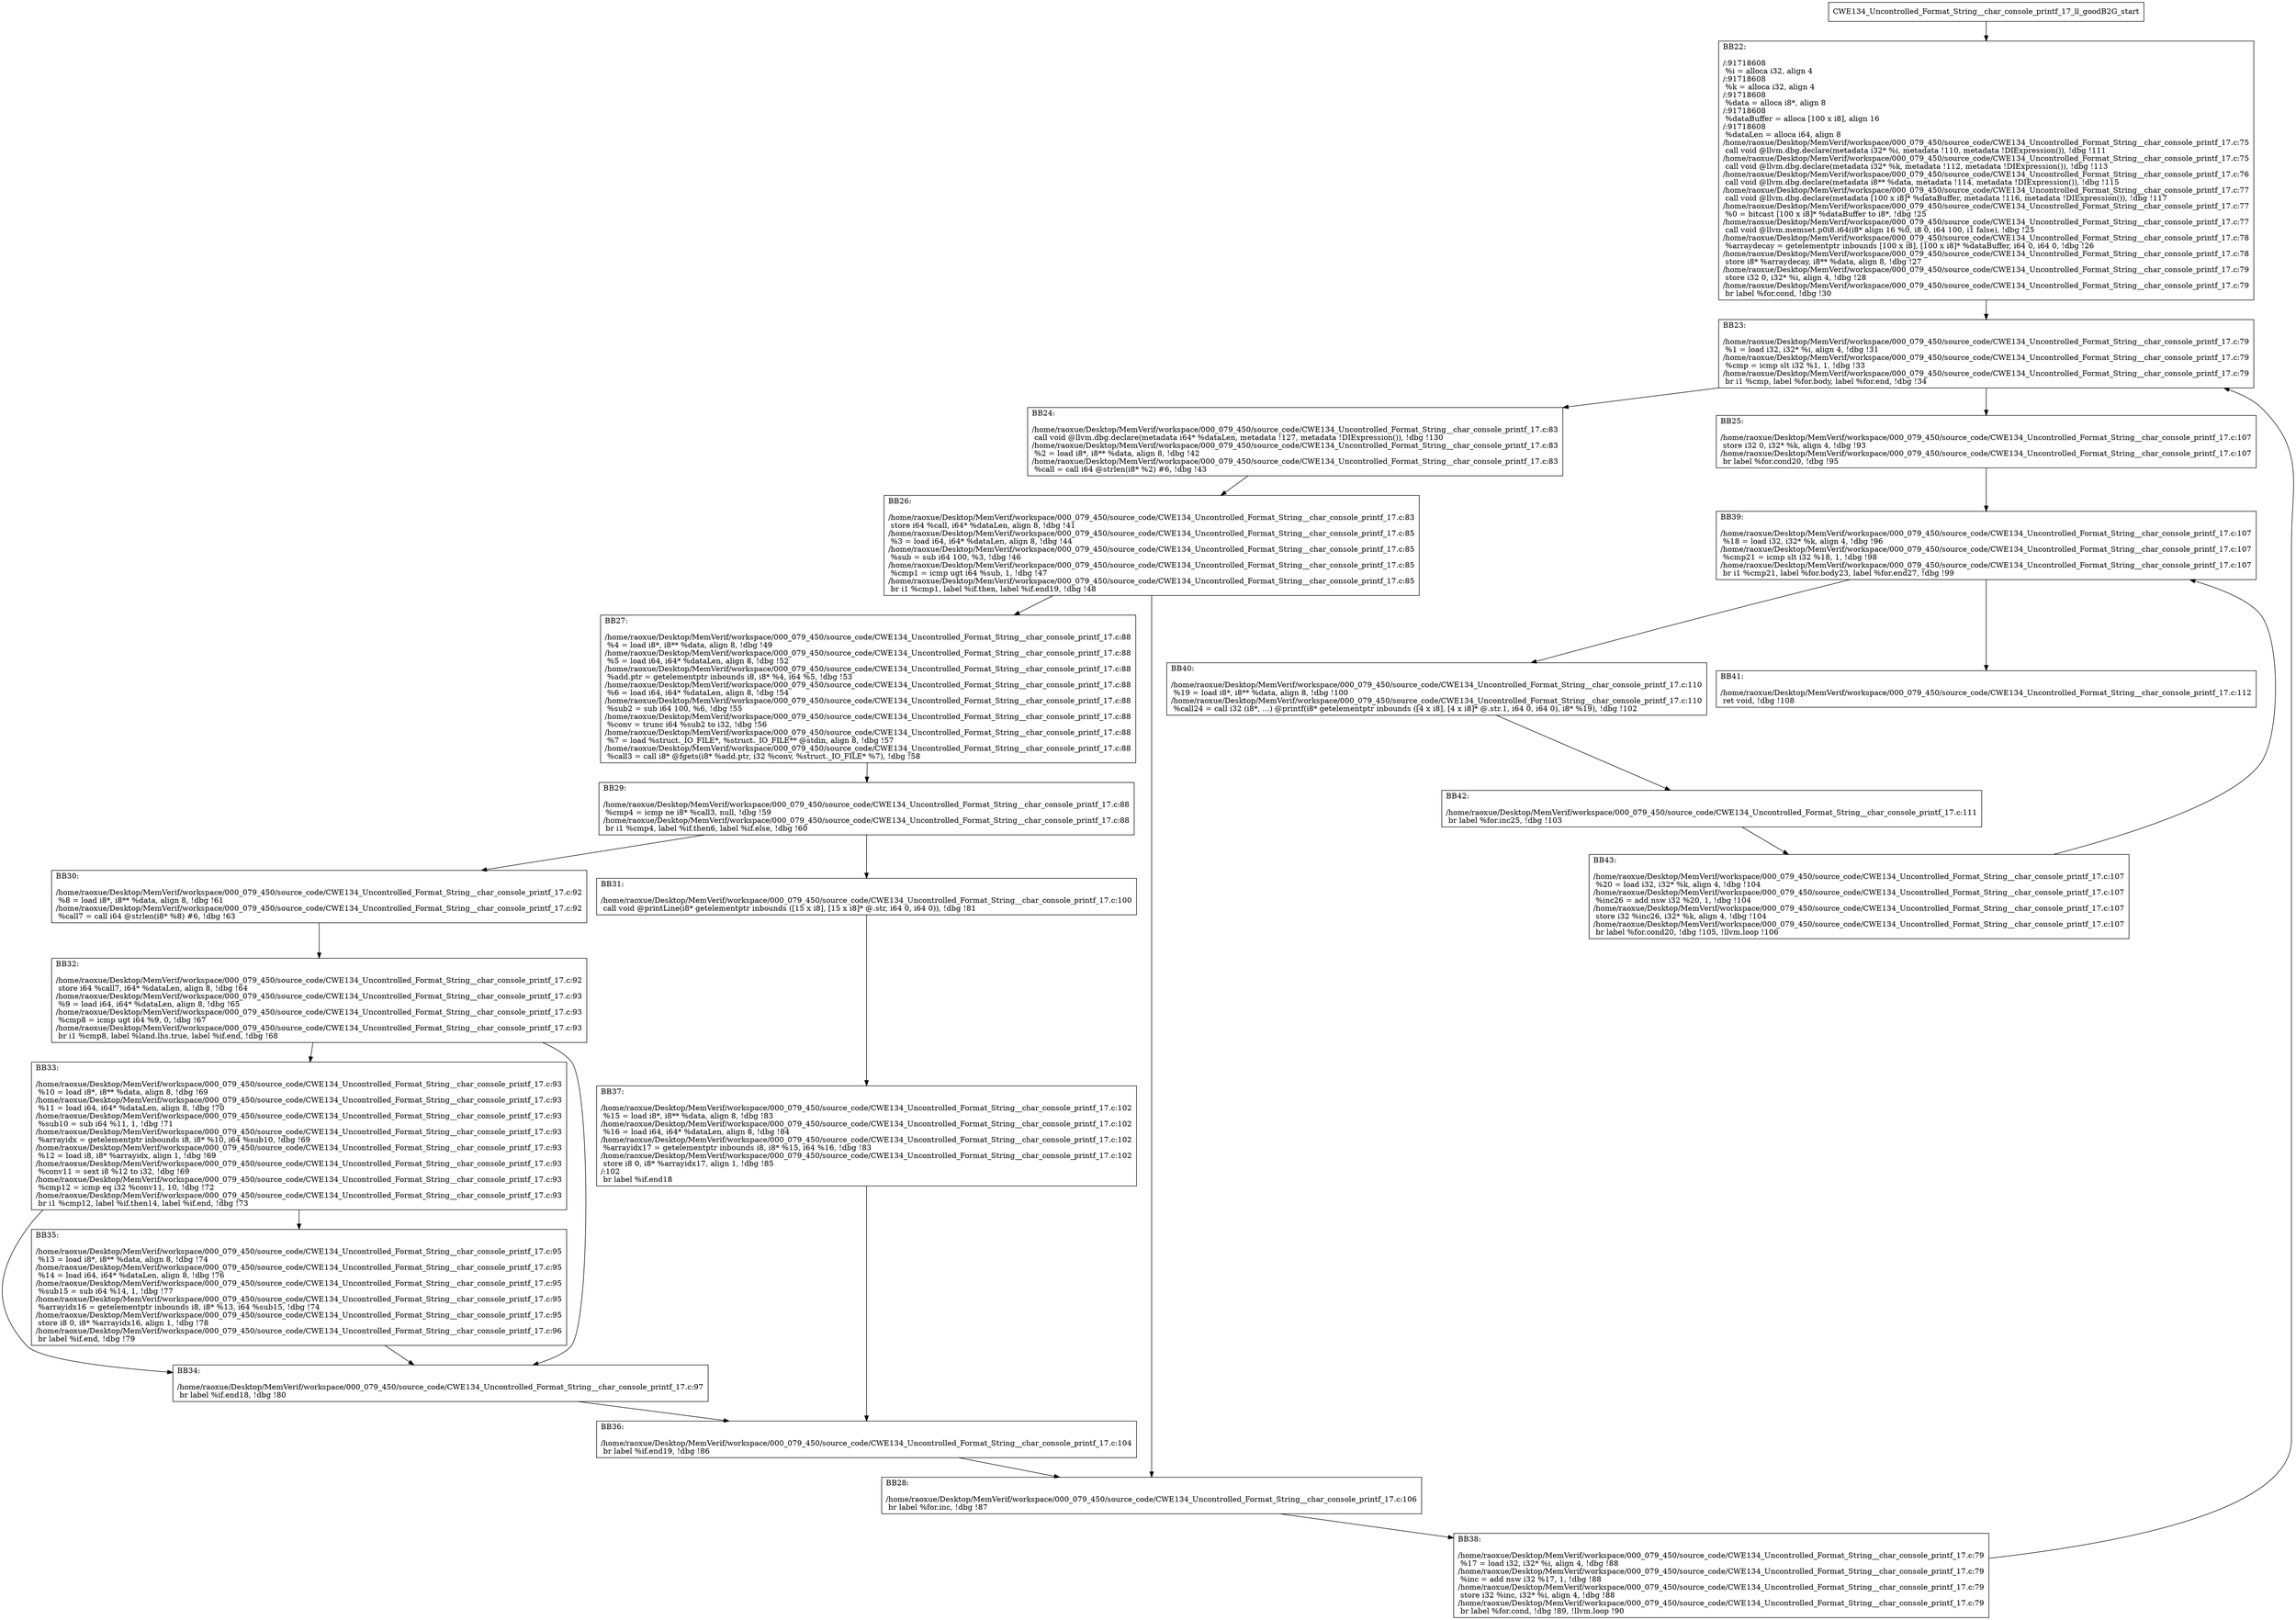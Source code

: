 digraph "CFG for'CWE134_Uncontrolled_Format_String__char_console_printf_17_ll_goodB2G' function" {
	BBCWE134_Uncontrolled_Format_String__char_console_printf_17_ll_goodB2G_start[shape=record,label="{CWE134_Uncontrolled_Format_String__char_console_printf_17_ll_goodB2G_start}"];
	BBCWE134_Uncontrolled_Format_String__char_console_printf_17_ll_goodB2G_start-> CWE134_Uncontrolled_Format_String__char_console_printf_17_ll_goodB2GBB22;
	CWE134_Uncontrolled_Format_String__char_console_printf_17_ll_goodB2GBB22 [shape=record, label="{BB22:\l\l/:91718608\l
  %i = alloca i32, align 4\l
/:91718608\l
  %k = alloca i32, align 4\l
/:91718608\l
  %data = alloca i8*, align 8\l
/:91718608\l
  %dataBuffer = alloca [100 x i8], align 16\l
/:91718608\l
  %dataLen = alloca i64, align 8\l
/home/raoxue/Desktop/MemVerif/workspace/000_079_450/source_code/CWE134_Uncontrolled_Format_String__char_console_printf_17.c:75\l
  call void @llvm.dbg.declare(metadata i32* %i, metadata !110, metadata !DIExpression()), !dbg !111\l
/home/raoxue/Desktop/MemVerif/workspace/000_079_450/source_code/CWE134_Uncontrolled_Format_String__char_console_printf_17.c:75\l
  call void @llvm.dbg.declare(metadata i32* %k, metadata !112, metadata !DIExpression()), !dbg !113\l
/home/raoxue/Desktop/MemVerif/workspace/000_079_450/source_code/CWE134_Uncontrolled_Format_String__char_console_printf_17.c:76\l
  call void @llvm.dbg.declare(metadata i8** %data, metadata !114, metadata !DIExpression()), !dbg !115\l
/home/raoxue/Desktop/MemVerif/workspace/000_079_450/source_code/CWE134_Uncontrolled_Format_String__char_console_printf_17.c:77\l
  call void @llvm.dbg.declare(metadata [100 x i8]* %dataBuffer, metadata !116, metadata !DIExpression()), !dbg !117\l
/home/raoxue/Desktop/MemVerif/workspace/000_079_450/source_code/CWE134_Uncontrolled_Format_String__char_console_printf_17.c:77\l
  %0 = bitcast [100 x i8]* %dataBuffer to i8*, !dbg !25\l
/home/raoxue/Desktop/MemVerif/workspace/000_079_450/source_code/CWE134_Uncontrolled_Format_String__char_console_printf_17.c:77\l
  call void @llvm.memset.p0i8.i64(i8* align 16 %0, i8 0, i64 100, i1 false), !dbg !25\l
/home/raoxue/Desktop/MemVerif/workspace/000_079_450/source_code/CWE134_Uncontrolled_Format_String__char_console_printf_17.c:78\l
  %arraydecay = getelementptr inbounds [100 x i8], [100 x i8]* %dataBuffer, i64 0, i64 0, !dbg !26\l
/home/raoxue/Desktop/MemVerif/workspace/000_079_450/source_code/CWE134_Uncontrolled_Format_String__char_console_printf_17.c:78\l
  store i8* %arraydecay, i8** %data, align 8, !dbg !27\l
/home/raoxue/Desktop/MemVerif/workspace/000_079_450/source_code/CWE134_Uncontrolled_Format_String__char_console_printf_17.c:79\l
  store i32 0, i32* %i, align 4, !dbg !28\l
/home/raoxue/Desktop/MemVerif/workspace/000_079_450/source_code/CWE134_Uncontrolled_Format_String__char_console_printf_17.c:79\l
  br label %for.cond, !dbg !30\l
}"];
	CWE134_Uncontrolled_Format_String__char_console_printf_17_ll_goodB2GBB22-> CWE134_Uncontrolled_Format_String__char_console_printf_17_ll_goodB2GBB23;
	CWE134_Uncontrolled_Format_String__char_console_printf_17_ll_goodB2GBB23 [shape=record, label="{BB23:\l\l/home/raoxue/Desktop/MemVerif/workspace/000_079_450/source_code/CWE134_Uncontrolled_Format_String__char_console_printf_17.c:79\l
  %1 = load i32, i32* %i, align 4, !dbg !31\l
/home/raoxue/Desktop/MemVerif/workspace/000_079_450/source_code/CWE134_Uncontrolled_Format_String__char_console_printf_17.c:79\l
  %cmp = icmp slt i32 %1, 1, !dbg !33\l
/home/raoxue/Desktop/MemVerif/workspace/000_079_450/source_code/CWE134_Uncontrolled_Format_String__char_console_printf_17.c:79\l
  br i1 %cmp, label %for.body, label %for.end, !dbg !34\l
}"];
	CWE134_Uncontrolled_Format_String__char_console_printf_17_ll_goodB2GBB23-> CWE134_Uncontrolled_Format_String__char_console_printf_17_ll_goodB2GBB24;
	CWE134_Uncontrolled_Format_String__char_console_printf_17_ll_goodB2GBB23-> CWE134_Uncontrolled_Format_String__char_console_printf_17_ll_goodB2GBB25;
	CWE134_Uncontrolled_Format_String__char_console_printf_17_ll_goodB2GBB24 [shape=record, label="{BB24:\l\l/home/raoxue/Desktop/MemVerif/workspace/000_079_450/source_code/CWE134_Uncontrolled_Format_String__char_console_printf_17.c:83\l
  call void @llvm.dbg.declare(metadata i64* %dataLen, metadata !127, metadata !DIExpression()), !dbg !130\l
/home/raoxue/Desktop/MemVerif/workspace/000_079_450/source_code/CWE134_Uncontrolled_Format_String__char_console_printf_17.c:83\l
  %2 = load i8*, i8** %data, align 8, !dbg !42\l
/home/raoxue/Desktop/MemVerif/workspace/000_079_450/source_code/CWE134_Uncontrolled_Format_String__char_console_printf_17.c:83\l
  %call = call i64 @strlen(i8* %2) #6, !dbg !43\l
}"];
	CWE134_Uncontrolled_Format_String__char_console_printf_17_ll_goodB2GBB24-> CWE134_Uncontrolled_Format_String__char_console_printf_17_ll_goodB2GBB26;
	CWE134_Uncontrolled_Format_String__char_console_printf_17_ll_goodB2GBB26 [shape=record, label="{BB26:\l\l/home/raoxue/Desktop/MemVerif/workspace/000_079_450/source_code/CWE134_Uncontrolled_Format_String__char_console_printf_17.c:83\l
  store i64 %call, i64* %dataLen, align 8, !dbg !41\l
/home/raoxue/Desktop/MemVerif/workspace/000_079_450/source_code/CWE134_Uncontrolled_Format_String__char_console_printf_17.c:85\l
  %3 = load i64, i64* %dataLen, align 8, !dbg !44\l
/home/raoxue/Desktop/MemVerif/workspace/000_079_450/source_code/CWE134_Uncontrolled_Format_String__char_console_printf_17.c:85\l
  %sub = sub i64 100, %3, !dbg !46\l
/home/raoxue/Desktop/MemVerif/workspace/000_079_450/source_code/CWE134_Uncontrolled_Format_String__char_console_printf_17.c:85\l
  %cmp1 = icmp ugt i64 %sub, 1, !dbg !47\l
/home/raoxue/Desktop/MemVerif/workspace/000_079_450/source_code/CWE134_Uncontrolled_Format_String__char_console_printf_17.c:85\l
  br i1 %cmp1, label %if.then, label %if.end19, !dbg !48\l
}"];
	CWE134_Uncontrolled_Format_String__char_console_printf_17_ll_goodB2GBB26-> CWE134_Uncontrolled_Format_String__char_console_printf_17_ll_goodB2GBB27;
	CWE134_Uncontrolled_Format_String__char_console_printf_17_ll_goodB2GBB26-> CWE134_Uncontrolled_Format_String__char_console_printf_17_ll_goodB2GBB28;
	CWE134_Uncontrolled_Format_String__char_console_printf_17_ll_goodB2GBB27 [shape=record, label="{BB27:\l\l/home/raoxue/Desktop/MemVerif/workspace/000_079_450/source_code/CWE134_Uncontrolled_Format_String__char_console_printf_17.c:88\l
  %4 = load i8*, i8** %data, align 8, !dbg !49\l
/home/raoxue/Desktop/MemVerif/workspace/000_079_450/source_code/CWE134_Uncontrolled_Format_String__char_console_printf_17.c:88\l
  %5 = load i64, i64* %dataLen, align 8, !dbg !52\l
/home/raoxue/Desktop/MemVerif/workspace/000_079_450/source_code/CWE134_Uncontrolled_Format_String__char_console_printf_17.c:88\l
  %add.ptr = getelementptr inbounds i8, i8* %4, i64 %5, !dbg !53\l
/home/raoxue/Desktop/MemVerif/workspace/000_079_450/source_code/CWE134_Uncontrolled_Format_String__char_console_printf_17.c:88\l
  %6 = load i64, i64* %dataLen, align 8, !dbg !54\l
/home/raoxue/Desktop/MemVerif/workspace/000_079_450/source_code/CWE134_Uncontrolled_Format_String__char_console_printf_17.c:88\l
  %sub2 = sub i64 100, %6, !dbg !55\l
/home/raoxue/Desktop/MemVerif/workspace/000_079_450/source_code/CWE134_Uncontrolled_Format_String__char_console_printf_17.c:88\l
  %conv = trunc i64 %sub2 to i32, !dbg !56\l
/home/raoxue/Desktop/MemVerif/workspace/000_079_450/source_code/CWE134_Uncontrolled_Format_String__char_console_printf_17.c:88\l
  %7 = load %struct._IO_FILE*, %struct._IO_FILE** @stdin, align 8, !dbg !57\l
/home/raoxue/Desktop/MemVerif/workspace/000_079_450/source_code/CWE134_Uncontrolled_Format_String__char_console_printf_17.c:88\l
  %call3 = call i8* @fgets(i8* %add.ptr, i32 %conv, %struct._IO_FILE* %7), !dbg !58\l
}"];
	CWE134_Uncontrolled_Format_String__char_console_printf_17_ll_goodB2GBB27-> CWE134_Uncontrolled_Format_String__char_console_printf_17_ll_goodB2GBB29;
	CWE134_Uncontrolled_Format_String__char_console_printf_17_ll_goodB2GBB29 [shape=record, label="{BB29:\l\l/home/raoxue/Desktop/MemVerif/workspace/000_079_450/source_code/CWE134_Uncontrolled_Format_String__char_console_printf_17.c:88\l
  %cmp4 = icmp ne i8* %call3, null, !dbg !59\l
/home/raoxue/Desktop/MemVerif/workspace/000_079_450/source_code/CWE134_Uncontrolled_Format_String__char_console_printf_17.c:88\l
  br i1 %cmp4, label %if.then6, label %if.else, !dbg !60\l
}"];
	CWE134_Uncontrolled_Format_String__char_console_printf_17_ll_goodB2GBB29-> CWE134_Uncontrolled_Format_String__char_console_printf_17_ll_goodB2GBB30;
	CWE134_Uncontrolled_Format_String__char_console_printf_17_ll_goodB2GBB29-> CWE134_Uncontrolled_Format_String__char_console_printf_17_ll_goodB2GBB31;
	CWE134_Uncontrolled_Format_String__char_console_printf_17_ll_goodB2GBB30 [shape=record, label="{BB30:\l\l/home/raoxue/Desktop/MemVerif/workspace/000_079_450/source_code/CWE134_Uncontrolled_Format_String__char_console_printf_17.c:92\l
  %8 = load i8*, i8** %data, align 8, !dbg !61\l
/home/raoxue/Desktop/MemVerif/workspace/000_079_450/source_code/CWE134_Uncontrolled_Format_String__char_console_printf_17.c:92\l
  %call7 = call i64 @strlen(i8* %8) #6, !dbg !63\l
}"];
	CWE134_Uncontrolled_Format_String__char_console_printf_17_ll_goodB2GBB30-> CWE134_Uncontrolled_Format_String__char_console_printf_17_ll_goodB2GBB32;
	CWE134_Uncontrolled_Format_String__char_console_printf_17_ll_goodB2GBB32 [shape=record, label="{BB32:\l\l/home/raoxue/Desktop/MemVerif/workspace/000_079_450/source_code/CWE134_Uncontrolled_Format_String__char_console_printf_17.c:92\l
  store i64 %call7, i64* %dataLen, align 8, !dbg !64\l
/home/raoxue/Desktop/MemVerif/workspace/000_079_450/source_code/CWE134_Uncontrolled_Format_String__char_console_printf_17.c:93\l
  %9 = load i64, i64* %dataLen, align 8, !dbg !65\l
/home/raoxue/Desktop/MemVerif/workspace/000_079_450/source_code/CWE134_Uncontrolled_Format_String__char_console_printf_17.c:93\l
  %cmp8 = icmp ugt i64 %9, 0, !dbg !67\l
/home/raoxue/Desktop/MemVerif/workspace/000_079_450/source_code/CWE134_Uncontrolled_Format_String__char_console_printf_17.c:93\l
  br i1 %cmp8, label %land.lhs.true, label %if.end, !dbg !68\l
}"];
	CWE134_Uncontrolled_Format_String__char_console_printf_17_ll_goodB2GBB32-> CWE134_Uncontrolled_Format_String__char_console_printf_17_ll_goodB2GBB33;
	CWE134_Uncontrolled_Format_String__char_console_printf_17_ll_goodB2GBB32-> CWE134_Uncontrolled_Format_String__char_console_printf_17_ll_goodB2GBB34;
	CWE134_Uncontrolled_Format_String__char_console_printf_17_ll_goodB2GBB33 [shape=record, label="{BB33:\l\l/home/raoxue/Desktop/MemVerif/workspace/000_079_450/source_code/CWE134_Uncontrolled_Format_String__char_console_printf_17.c:93\l
  %10 = load i8*, i8** %data, align 8, !dbg !69\l
/home/raoxue/Desktop/MemVerif/workspace/000_079_450/source_code/CWE134_Uncontrolled_Format_String__char_console_printf_17.c:93\l
  %11 = load i64, i64* %dataLen, align 8, !dbg !70\l
/home/raoxue/Desktop/MemVerif/workspace/000_079_450/source_code/CWE134_Uncontrolled_Format_String__char_console_printf_17.c:93\l
  %sub10 = sub i64 %11, 1, !dbg !71\l
/home/raoxue/Desktop/MemVerif/workspace/000_079_450/source_code/CWE134_Uncontrolled_Format_String__char_console_printf_17.c:93\l
  %arrayidx = getelementptr inbounds i8, i8* %10, i64 %sub10, !dbg !69\l
/home/raoxue/Desktop/MemVerif/workspace/000_079_450/source_code/CWE134_Uncontrolled_Format_String__char_console_printf_17.c:93\l
  %12 = load i8, i8* %arrayidx, align 1, !dbg !69\l
/home/raoxue/Desktop/MemVerif/workspace/000_079_450/source_code/CWE134_Uncontrolled_Format_String__char_console_printf_17.c:93\l
  %conv11 = sext i8 %12 to i32, !dbg !69\l
/home/raoxue/Desktop/MemVerif/workspace/000_079_450/source_code/CWE134_Uncontrolled_Format_String__char_console_printf_17.c:93\l
  %cmp12 = icmp eq i32 %conv11, 10, !dbg !72\l
/home/raoxue/Desktop/MemVerif/workspace/000_079_450/source_code/CWE134_Uncontrolled_Format_String__char_console_printf_17.c:93\l
  br i1 %cmp12, label %if.then14, label %if.end, !dbg !73\l
}"];
	CWE134_Uncontrolled_Format_String__char_console_printf_17_ll_goodB2GBB33-> CWE134_Uncontrolled_Format_String__char_console_printf_17_ll_goodB2GBB35;
	CWE134_Uncontrolled_Format_String__char_console_printf_17_ll_goodB2GBB33-> CWE134_Uncontrolled_Format_String__char_console_printf_17_ll_goodB2GBB34;
	CWE134_Uncontrolled_Format_String__char_console_printf_17_ll_goodB2GBB35 [shape=record, label="{BB35:\l\l/home/raoxue/Desktop/MemVerif/workspace/000_079_450/source_code/CWE134_Uncontrolled_Format_String__char_console_printf_17.c:95\l
  %13 = load i8*, i8** %data, align 8, !dbg !74\l
/home/raoxue/Desktop/MemVerif/workspace/000_079_450/source_code/CWE134_Uncontrolled_Format_String__char_console_printf_17.c:95\l
  %14 = load i64, i64* %dataLen, align 8, !dbg !76\l
/home/raoxue/Desktop/MemVerif/workspace/000_079_450/source_code/CWE134_Uncontrolled_Format_String__char_console_printf_17.c:95\l
  %sub15 = sub i64 %14, 1, !dbg !77\l
/home/raoxue/Desktop/MemVerif/workspace/000_079_450/source_code/CWE134_Uncontrolled_Format_String__char_console_printf_17.c:95\l
  %arrayidx16 = getelementptr inbounds i8, i8* %13, i64 %sub15, !dbg !74\l
/home/raoxue/Desktop/MemVerif/workspace/000_079_450/source_code/CWE134_Uncontrolled_Format_String__char_console_printf_17.c:95\l
  store i8 0, i8* %arrayidx16, align 1, !dbg !78\l
/home/raoxue/Desktop/MemVerif/workspace/000_079_450/source_code/CWE134_Uncontrolled_Format_String__char_console_printf_17.c:96\l
  br label %if.end, !dbg !79\l
}"];
	CWE134_Uncontrolled_Format_String__char_console_printf_17_ll_goodB2GBB35-> CWE134_Uncontrolled_Format_String__char_console_printf_17_ll_goodB2GBB34;
	CWE134_Uncontrolled_Format_String__char_console_printf_17_ll_goodB2GBB34 [shape=record, label="{BB34:\l\l/home/raoxue/Desktop/MemVerif/workspace/000_079_450/source_code/CWE134_Uncontrolled_Format_String__char_console_printf_17.c:97\l
  br label %if.end18, !dbg !80\l
}"];
	CWE134_Uncontrolled_Format_String__char_console_printf_17_ll_goodB2GBB34-> CWE134_Uncontrolled_Format_String__char_console_printf_17_ll_goodB2GBB36;
	CWE134_Uncontrolled_Format_String__char_console_printf_17_ll_goodB2GBB31 [shape=record, label="{BB31:\l\l/home/raoxue/Desktop/MemVerif/workspace/000_079_450/source_code/CWE134_Uncontrolled_Format_String__char_console_printf_17.c:100\l
  call void @printLine(i8* getelementptr inbounds ([15 x i8], [15 x i8]* @.str, i64 0, i64 0)), !dbg !81\l
}"];
	CWE134_Uncontrolled_Format_String__char_console_printf_17_ll_goodB2GBB31-> CWE134_Uncontrolled_Format_String__char_console_printf_17_ll_goodB2GBB37;
	CWE134_Uncontrolled_Format_String__char_console_printf_17_ll_goodB2GBB37 [shape=record, label="{BB37:\l\l/home/raoxue/Desktop/MemVerif/workspace/000_079_450/source_code/CWE134_Uncontrolled_Format_String__char_console_printf_17.c:102\l
  %15 = load i8*, i8** %data, align 8, !dbg !83\l
/home/raoxue/Desktop/MemVerif/workspace/000_079_450/source_code/CWE134_Uncontrolled_Format_String__char_console_printf_17.c:102\l
  %16 = load i64, i64* %dataLen, align 8, !dbg !84\l
/home/raoxue/Desktop/MemVerif/workspace/000_079_450/source_code/CWE134_Uncontrolled_Format_String__char_console_printf_17.c:102\l
  %arrayidx17 = getelementptr inbounds i8, i8* %15, i64 %16, !dbg !83\l
/home/raoxue/Desktop/MemVerif/workspace/000_079_450/source_code/CWE134_Uncontrolled_Format_String__char_console_printf_17.c:102\l
  store i8 0, i8* %arrayidx17, align 1, !dbg !85\l
/:102\l
  br label %if.end18\l
}"];
	CWE134_Uncontrolled_Format_String__char_console_printf_17_ll_goodB2GBB37-> CWE134_Uncontrolled_Format_String__char_console_printf_17_ll_goodB2GBB36;
	CWE134_Uncontrolled_Format_String__char_console_printf_17_ll_goodB2GBB36 [shape=record, label="{BB36:\l\l/home/raoxue/Desktop/MemVerif/workspace/000_079_450/source_code/CWE134_Uncontrolled_Format_String__char_console_printf_17.c:104\l
  br label %if.end19, !dbg !86\l
}"];
	CWE134_Uncontrolled_Format_String__char_console_printf_17_ll_goodB2GBB36-> CWE134_Uncontrolled_Format_String__char_console_printf_17_ll_goodB2GBB28;
	CWE134_Uncontrolled_Format_String__char_console_printf_17_ll_goodB2GBB28 [shape=record, label="{BB28:\l\l/home/raoxue/Desktop/MemVerif/workspace/000_079_450/source_code/CWE134_Uncontrolled_Format_String__char_console_printf_17.c:106\l
  br label %for.inc, !dbg !87\l
}"];
	CWE134_Uncontrolled_Format_String__char_console_printf_17_ll_goodB2GBB28-> CWE134_Uncontrolled_Format_String__char_console_printf_17_ll_goodB2GBB38;
	CWE134_Uncontrolled_Format_String__char_console_printf_17_ll_goodB2GBB38 [shape=record, label="{BB38:\l\l/home/raoxue/Desktop/MemVerif/workspace/000_079_450/source_code/CWE134_Uncontrolled_Format_String__char_console_printf_17.c:79\l
  %17 = load i32, i32* %i, align 4, !dbg !88\l
/home/raoxue/Desktop/MemVerif/workspace/000_079_450/source_code/CWE134_Uncontrolled_Format_String__char_console_printf_17.c:79\l
  %inc = add nsw i32 %17, 1, !dbg !88\l
/home/raoxue/Desktop/MemVerif/workspace/000_079_450/source_code/CWE134_Uncontrolled_Format_String__char_console_printf_17.c:79\l
  store i32 %inc, i32* %i, align 4, !dbg !88\l
/home/raoxue/Desktop/MemVerif/workspace/000_079_450/source_code/CWE134_Uncontrolled_Format_String__char_console_printf_17.c:79\l
  br label %for.cond, !dbg !89, !llvm.loop !90\l
}"];
	CWE134_Uncontrolled_Format_String__char_console_printf_17_ll_goodB2GBB38-> CWE134_Uncontrolled_Format_String__char_console_printf_17_ll_goodB2GBB23;
	CWE134_Uncontrolled_Format_String__char_console_printf_17_ll_goodB2GBB25 [shape=record, label="{BB25:\l\l/home/raoxue/Desktop/MemVerif/workspace/000_079_450/source_code/CWE134_Uncontrolled_Format_String__char_console_printf_17.c:107\l
  store i32 0, i32* %k, align 4, !dbg !93\l
/home/raoxue/Desktop/MemVerif/workspace/000_079_450/source_code/CWE134_Uncontrolled_Format_String__char_console_printf_17.c:107\l
  br label %for.cond20, !dbg !95\l
}"];
	CWE134_Uncontrolled_Format_String__char_console_printf_17_ll_goodB2GBB25-> CWE134_Uncontrolled_Format_String__char_console_printf_17_ll_goodB2GBB39;
	CWE134_Uncontrolled_Format_String__char_console_printf_17_ll_goodB2GBB39 [shape=record, label="{BB39:\l\l/home/raoxue/Desktop/MemVerif/workspace/000_079_450/source_code/CWE134_Uncontrolled_Format_String__char_console_printf_17.c:107\l
  %18 = load i32, i32* %k, align 4, !dbg !96\l
/home/raoxue/Desktop/MemVerif/workspace/000_079_450/source_code/CWE134_Uncontrolled_Format_String__char_console_printf_17.c:107\l
  %cmp21 = icmp slt i32 %18, 1, !dbg !98\l
/home/raoxue/Desktop/MemVerif/workspace/000_079_450/source_code/CWE134_Uncontrolled_Format_String__char_console_printf_17.c:107\l
  br i1 %cmp21, label %for.body23, label %for.end27, !dbg !99\l
}"];
	CWE134_Uncontrolled_Format_String__char_console_printf_17_ll_goodB2GBB39-> CWE134_Uncontrolled_Format_String__char_console_printf_17_ll_goodB2GBB40;
	CWE134_Uncontrolled_Format_String__char_console_printf_17_ll_goodB2GBB39-> CWE134_Uncontrolled_Format_String__char_console_printf_17_ll_goodB2GBB41;
	CWE134_Uncontrolled_Format_String__char_console_printf_17_ll_goodB2GBB40 [shape=record, label="{BB40:\l\l/home/raoxue/Desktop/MemVerif/workspace/000_079_450/source_code/CWE134_Uncontrolled_Format_String__char_console_printf_17.c:110\l
  %19 = load i8*, i8** %data, align 8, !dbg !100\l
/home/raoxue/Desktop/MemVerif/workspace/000_079_450/source_code/CWE134_Uncontrolled_Format_String__char_console_printf_17.c:110\l
  %call24 = call i32 (i8*, ...) @printf(i8* getelementptr inbounds ([4 x i8], [4 x i8]* @.str.1, i64 0, i64 0), i8* %19), !dbg !102\l
}"];
	CWE134_Uncontrolled_Format_String__char_console_printf_17_ll_goodB2GBB40-> CWE134_Uncontrolled_Format_String__char_console_printf_17_ll_goodB2GBB42;
	CWE134_Uncontrolled_Format_String__char_console_printf_17_ll_goodB2GBB42 [shape=record, label="{BB42:\l\l/home/raoxue/Desktop/MemVerif/workspace/000_079_450/source_code/CWE134_Uncontrolled_Format_String__char_console_printf_17.c:111\l
  br label %for.inc25, !dbg !103\l
}"];
	CWE134_Uncontrolled_Format_String__char_console_printf_17_ll_goodB2GBB42-> CWE134_Uncontrolled_Format_String__char_console_printf_17_ll_goodB2GBB43;
	CWE134_Uncontrolled_Format_String__char_console_printf_17_ll_goodB2GBB43 [shape=record, label="{BB43:\l\l/home/raoxue/Desktop/MemVerif/workspace/000_079_450/source_code/CWE134_Uncontrolled_Format_String__char_console_printf_17.c:107\l
  %20 = load i32, i32* %k, align 4, !dbg !104\l
/home/raoxue/Desktop/MemVerif/workspace/000_079_450/source_code/CWE134_Uncontrolled_Format_String__char_console_printf_17.c:107\l
  %inc26 = add nsw i32 %20, 1, !dbg !104\l
/home/raoxue/Desktop/MemVerif/workspace/000_079_450/source_code/CWE134_Uncontrolled_Format_String__char_console_printf_17.c:107\l
  store i32 %inc26, i32* %k, align 4, !dbg !104\l
/home/raoxue/Desktop/MemVerif/workspace/000_079_450/source_code/CWE134_Uncontrolled_Format_String__char_console_printf_17.c:107\l
  br label %for.cond20, !dbg !105, !llvm.loop !106\l
}"];
	CWE134_Uncontrolled_Format_String__char_console_printf_17_ll_goodB2GBB43-> CWE134_Uncontrolled_Format_String__char_console_printf_17_ll_goodB2GBB39;
	CWE134_Uncontrolled_Format_String__char_console_printf_17_ll_goodB2GBB41 [shape=record, label="{BB41:\l\l/home/raoxue/Desktop/MemVerif/workspace/000_079_450/source_code/CWE134_Uncontrolled_Format_String__char_console_printf_17.c:112\l
  ret void, !dbg !108\l
}"];
}
